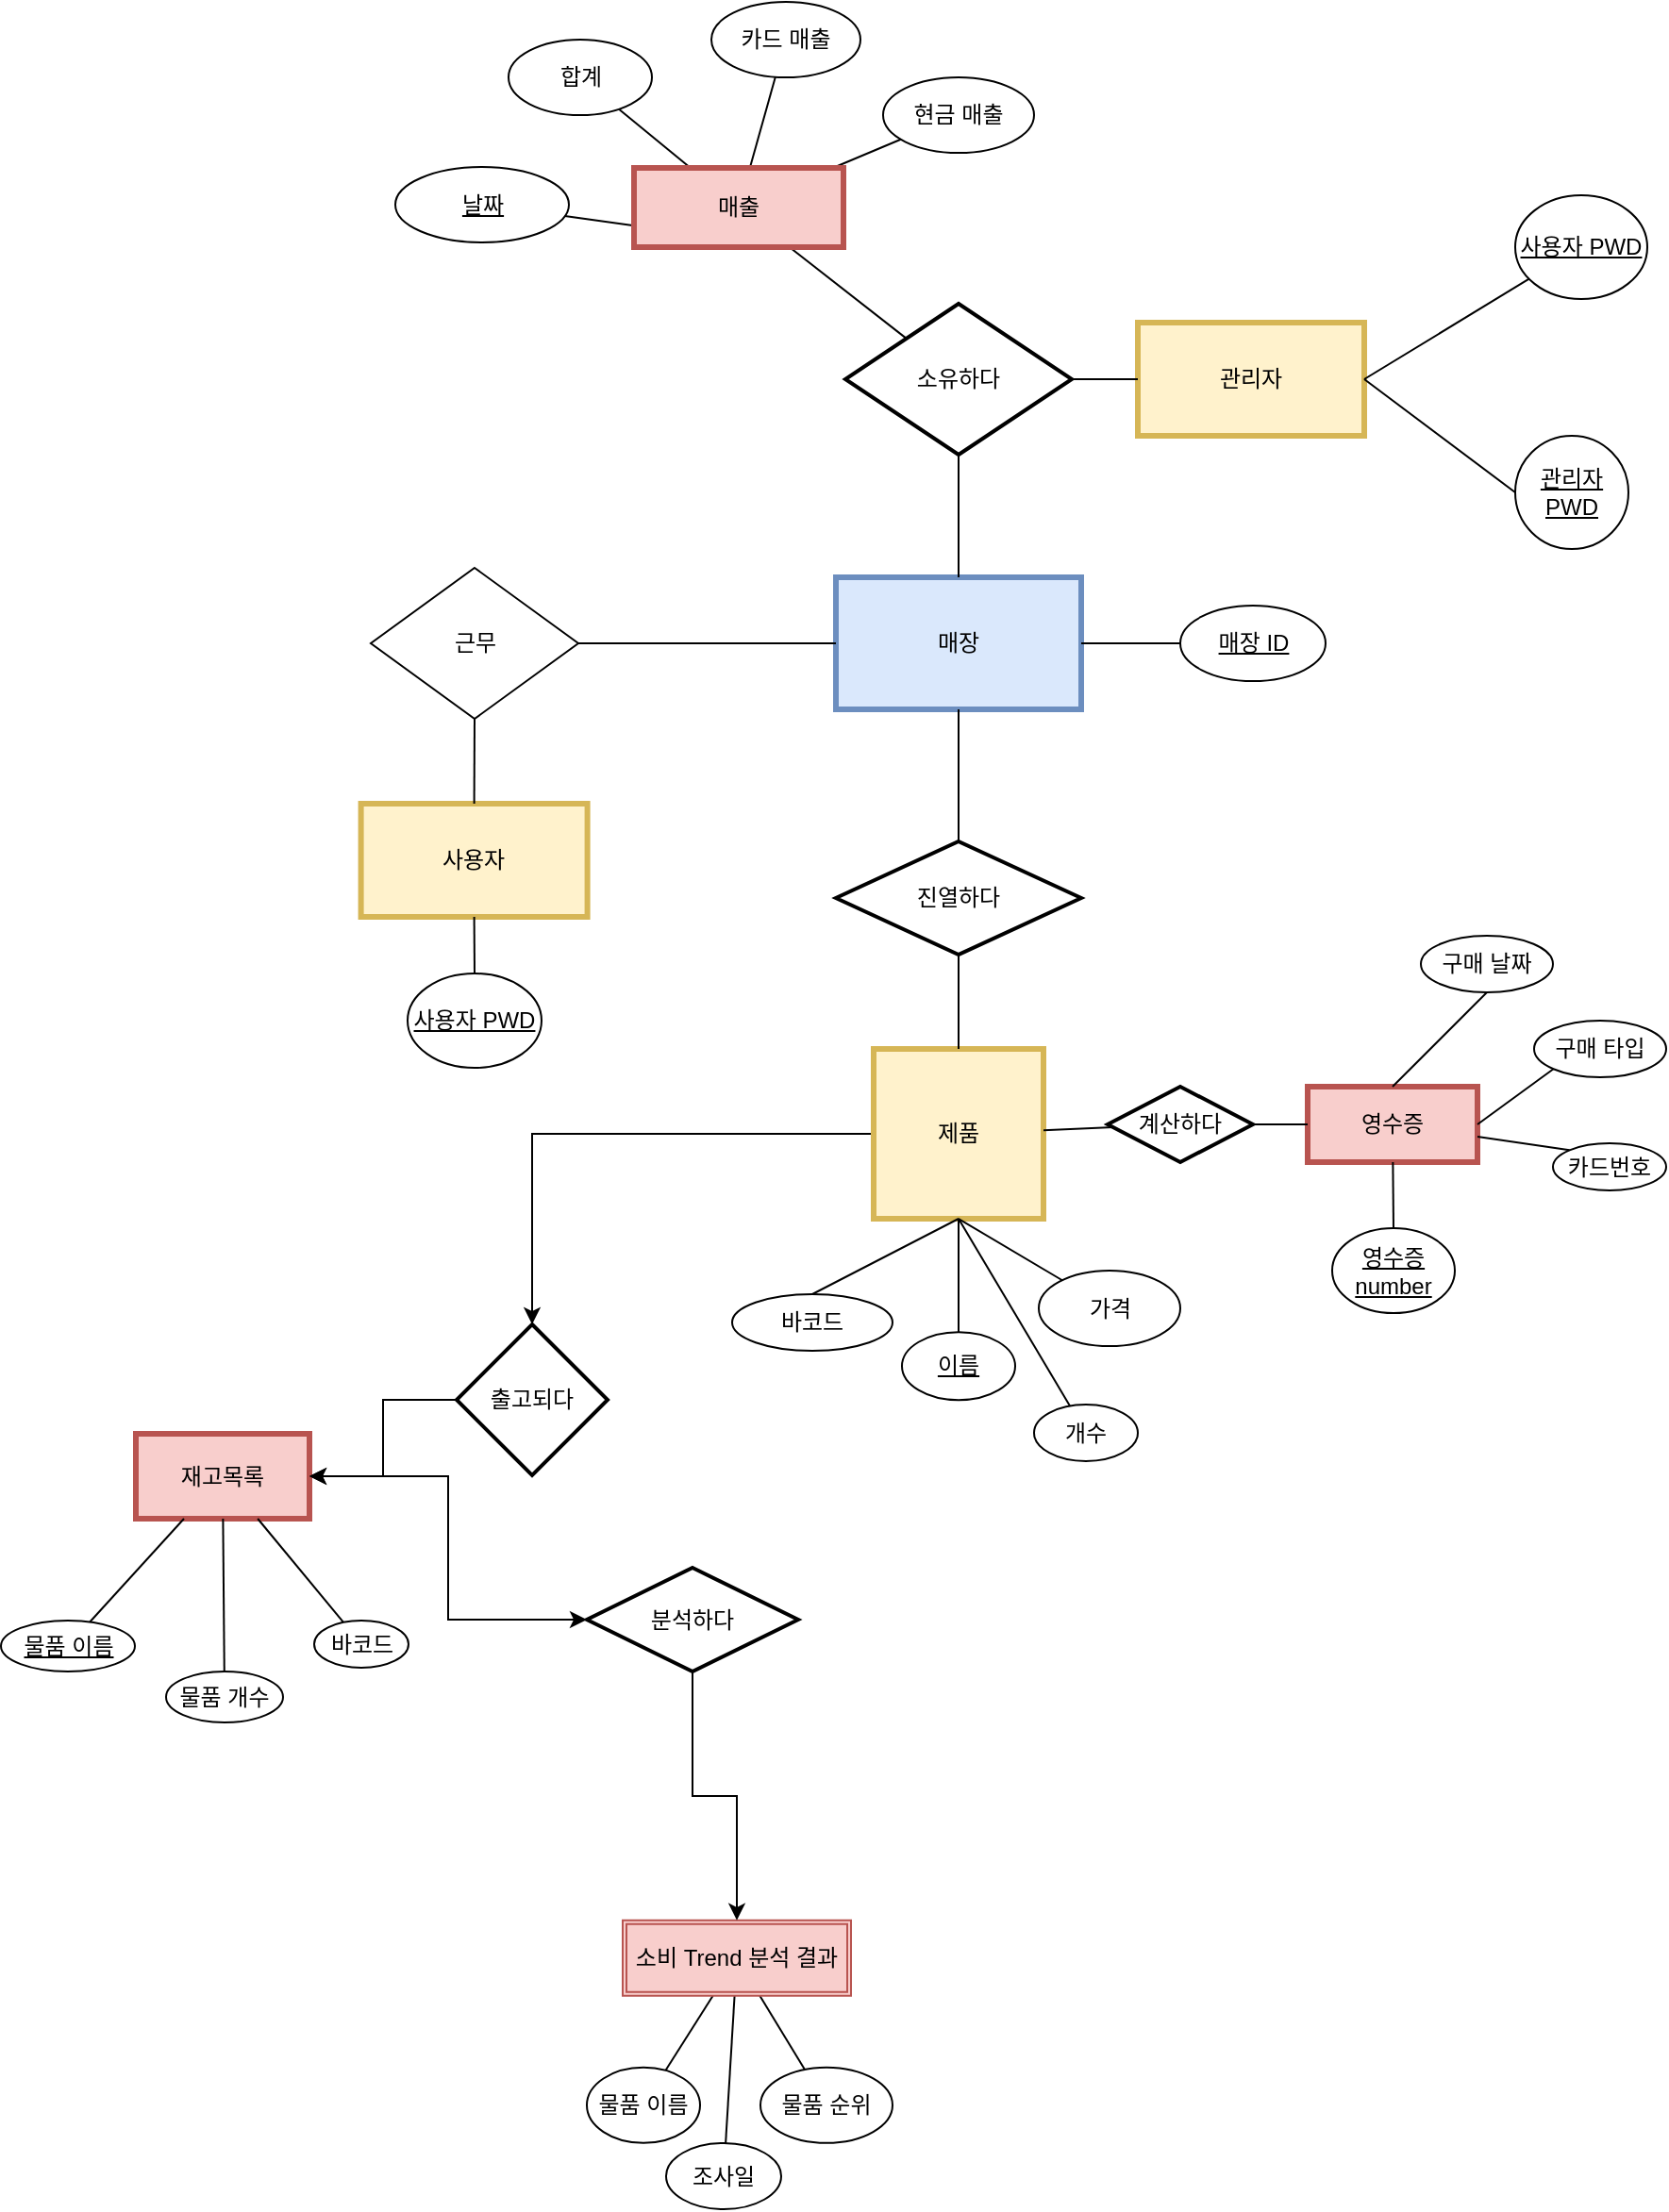 <mxfile version="12.1.0" type="github" pages="1"><diagram id="DC68Ws3p1ZecdeGgAz18" name="Page-1"><mxGraphModel dx="1851" dy="1735" grid="1" gridSize="10" guides="1" tooltips="1" connect="1" arrows="1" fold="1" page="1" pageScale="1" pageWidth="827" pageHeight="1169" math="0" shadow="0"><root><mxCell id="0"/><mxCell id="1" parent="0"/><mxCell id="_1jabwLn_EPvc1wafRVd-1" value="매장" style="rounded=0;whiteSpace=wrap;html=1;strokeWidth=3;fillColor=#dae8fc;strokeColor=#6c8ebf;" parent="1" vertex="1"><mxGeometry x="370" y="230" width="130" height="70" as="geometry"/></mxCell><mxCell id="_1jabwLn_EPvc1wafRVd-2" value="사용자" style="rounded=0;whiteSpace=wrap;html=1;strokeWidth=3;fillColor=#fff2cc;strokeColor=#d6b656;" parent="1" vertex="1"><mxGeometry x="118.3" y="350" width="120" height="60" as="geometry"/></mxCell><mxCell id="_1jabwLn_EPvc1wafRVd-3" value="관리자" style="rounded=0;whiteSpace=wrap;html=1;strokeWidth=3;fillColor=#fff2cc;strokeColor=#d6b656;" parent="1" vertex="1"><mxGeometry x="530" y="95" width="120" height="60" as="geometry"/></mxCell><mxCell id="_1jabwLn_EPvc1wafRVd-4" value="소유하다" style="rhombus;whiteSpace=wrap;html=1;strokeWidth=2;" parent="1" vertex="1"><mxGeometry x="375" y="85" width="120" height="80" as="geometry"/></mxCell><mxCell id="_1jabwLn_EPvc1wafRVd-7" value="근무" style="rhombus;whiteSpace=wrap;html=1;rotation=0;" parent="1" vertex="1"><mxGeometry x="123.5" y="225" width="110" height="80" as="geometry"/></mxCell><mxCell id="_1jabwLn_EPvc1wafRVd-10" value="" style="endArrow=none;html=1;entryX=0;entryY=0.5;entryDx=0;entryDy=0;exitX=1;exitY=0.5;exitDx=0;exitDy=0;" parent="1" source="_1jabwLn_EPvc1wafRVd-7" target="_1jabwLn_EPvc1wafRVd-1" edge="1"><mxGeometry width="50" height="50" relative="1" as="geometry"><mxPoint x="110" y="145" as="sourcePoint"/><mxPoint x="70" y="125" as="targetPoint"/></mxGeometry></mxCell><mxCell id="_1jabwLn_EPvc1wafRVd-11" value="" style="endArrow=none;html=1;entryX=0.5;entryY=1;entryDx=0;entryDy=0;exitX=0.5;exitY=0;exitDx=0;exitDy=0;" parent="1" source="_1jabwLn_EPvc1wafRVd-2" target="_1jabwLn_EPvc1wafRVd-7" edge="1"><mxGeometry width="50" height="50" relative="1" as="geometry"><mxPoint x="40" y="380" as="sourcePoint"/><mxPoint x="90" y="330" as="targetPoint"/></mxGeometry></mxCell><mxCell id="_1jabwLn_EPvc1wafRVd-12" value="" style="endArrow=none;html=1;entryX=0.5;entryY=1;entryDx=0;entryDy=0;exitX=0.5;exitY=0;exitDx=0;exitDy=0;" parent="1" source="_1jabwLn_EPvc1wafRVd-1" target="_1jabwLn_EPvc1wafRVd-4" edge="1"><mxGeometry width="50" height="50" relative="1" as="geometry"><mxPoint x="40" y="380" as="sourcePoint"/><mxPoint x="90" y="330" as="targetPoint"/></mxGeometry></mxCell><mxCell id="_1jabwLn_EPvc1wafRVd-13" value="" style="endArrow=none;html=1;exitX=1;exitY=0.5;exitDx=0;exitDy=0;entryX=0;entryY=0.5;entryDx=0;entryDy=0;" parent="1" source="_1jabwLn_EPvc1wafRVd-4" target="_1jabwLn_EPvc1wafRVd-3" edge="1"><mxGeometry width="50" height="50" relative="1" as="geometry"><mxPoint x="290" y="120" as="sourcePoint"/><mxPoint x="340" y="70" as="targetPoint"/></mxGeometry></mxCell><mxCell id="_1jabwLn_EPvc1wafRVd-14" value="&lt;u&gt;사용자 PWD&lt;/u&gt;" style="ellipse;whiteSpace=wrap;html=1;" parent="1" vertex="1"><mxGeometry x="143" y="440" width="71" height="50" as="geometry"/></mxCell><mxCell id="_1jabwLn_EPvc1wafRVd-15" value="" style="endArrow=none;html=1;entryX=0.5;entryY=1;entryDx=0;entryDy=0;exitX=0.5;exitY=0;exitDx=0;exitDy=0;" parent="1" source="_1jabwLn_EPvc1wafRVd-14" target="_1jabwLn_EPvc1wafRVd-2" edge="1"><mxGeometry width="50" height="50" relative="1" as="geometry"><mxPoint x="40" y="480" as="sourcePoint"/><mxPoint x="90" y="430" as="targetPoint"/></mxGeometry></mxCell><mxCell id="_1jabwLn_EPvc1wafRVd-16" value="" style="endArrow=none;html=1;exitX=1;exitY=0.5;exitDx=0;exitDy=0;" parent="1" source="_1jabwLn_EPvc1wafRVd-3" target="_1jabwLn_EPvc1wafRVd-17" edge="1"><mxGeometry width="50" height="50" relative="1" as="geometry"><mxPoint x="480" y="115" as="sourcePoint"/><mxPoint x="530" y="65" as="targetPoint"/></mxGeometry></mxCell><mxCell id="_1jabwLn_EPvc1wafRVd-17" value="&lt;u&gt;사용자 PWD&lt;/u&gt;" style="ellipse;whiteSpace=wrap;html=1;" parent="1" vertex="1"><mxGeometry x="730" y="27.5" width="70" height="55" as="geometry"/></mxCell><mxCell id="_1jabwLn_EPvc1wafRVd-18" value="&lt;u&gt;관리자 PWD&lt;/u&gt;" style="ellipse;whiteSpace=wrap;html=1;" parent="1" vertex="1"><mxGeometry x="730" y="155" width="60" height="60" as="geometry"/></mxCell><mxCell id="_1jabwLn_EPvc1wafRVd-19" value="" style="endArrow=none;html=1;entryX=1;entryY=0.5;entryDx=0;entryDy=0;exitX=0;exitY=0.5;exitDx=0;exitDy=0;" parent="1" source="_1jabwLn_EPvc1wafRVd-18" target="_1jabwLn_EPvc1wafRVd-3" edge="1"><mxGeometry width="50" height="50" relative="1" as="geometry"><mxPoint x="510" y="120" as="sourcePoint"/><mxPoint x="530" y="120" as="targetPoint"/></mxGeometry></mxCell><mxCell id="_1jabwLn_EPvc1wafRVd-96" style="edgeStyle=orthogonalEdgeStyle;rounded=0;orthogonalLoop=1;jettySize=auto;html=1;" parent="1" source="_1jabwLn_EPvc1wafRVd-20" target="_1jabwLn_EPvc1wafRVd-95" edge="1"><mxGeometry relative="1" as="geometry"/></mxCell><mxCell id="_1jabwLn_EPvc1wafRVd-20" value="제품" style="whiteSpace=wrap;html=1;aspect=fixed;strokeWidth=3;fillColor=#fff2cc;strokeColor=#d6b656;" parent="1" vertex="1"><mxGeometry x="390" y="480" width="90" height="90" as="geometry"/></mxCell><mxCell id="_1jabwLn_EPvc1wafRVd-21" value="" style="endArrow=none;html=1;exitX=0.5;exitY=0;exitDx=0;exitDy=0;" parent="1" source="_1jabwLn_EPvc1wafRVd-22" target="_1jabwLn_EPvc1wafRVd-1" edge="1"><mxGeometry width="50" height="50" relative="1" as="geometry"><mxPoint x="40" y="480" as="sourcePoint"/><mxPoint x="90" y="430" as="targetPoint"/></mxGeometry></mxCell><mxCell id="_1jabwLn_EPvc1wafRVd-22" value="진열하다" style="rhombus;whiteSpace=wrap;html=1;strokeWidth=2;" parent="1" vertex="1"><mxGeometry x="370" y="370" width="130" height="60" as="geometry"/></mxCell><mxCell id="_1jabwLn_EPvc1wafRVd-23" value="" style="endArrow=none;html=1;exitX=0.5;exitY=0;exitDx=0;exitDy=0;" parent="1" source="_1jabwLn_EPvc1wafRVd-20" target="_1jabwLn_EPvc1wafRVd-22" edge="1"><mxGeometry width="50" height="50" relative="1" as="geometry"><mxPoint x="240" y="230" as="sourcePoint"/><mxPoint x="140" y="130" as="targetPoint"/></mxGeometry></mxCell><mxCell id="_1jabwLn_EPvc1wafRVd-24" value="" style="endArrow=none;html=1;entryX=0.5;entryY=1;entryDx=0;entryDy=0;exitX=0.5;exitY=0;exitDx=0;exitDy=0;" parent="1" source="_1jabwLn_EPvc1wafRVd-26" target="_1jabwLn_EPvc1wafRVd-20" edge="1"><mxGeometry width="50" height="50" relative="1" as="geometry"><mxPoint x="260" y="470" as="sourcePoint"/><mxPoint x="310" y="440" as="targetPoint"/></mxGeometry></mxCell><mxCell id="_1jabwLn_EPvc1wafRVd-26" value="바코드" style="ellipse;whiteSpace=wrap;html=1;" parent="1" vertex="1"><mxGeometry x="315" y="610" width="85" height="30" as="geometry"/></mxCell><mxCell id="_1jabwLn_EPvc1wafRVd-30" value="" style="endArrow=none;html=1;entryX=0.5;entryY=1;entryDx=0;entryDy=0;" parent="1" source="_1jabwLn_EPvc1wafRVd-31" target="_1jabwLn_EPvc1wafRVd-20" edge="1"><mxGeometry width="50" height="50" relative="1" as="geometry"><mxPoint x="340" y="480" as="sourcePoint"/><mxPoint x="360" y="450" as="targetPoint"/></mxGeometry></mxCell><mxCell id="_1jabwLn_EPvc1wafRVd-31" value="가격" style="ellipse;whiteSpace=wrap;html=1;" parent="1" vertex="1"><mxGeometry x="477.5" y="597.5" width="75" height="40" as="geometry"/></mxCell><mxCell id="_1jabwLn_EPvc1wafRVd-32" value="" style="endArrow=none;html=1;exitX=0.5;exitY=1;exitDx=0;exitDy=0;" parent="1" source="_1jabwLn_EPvc1wafRVd-20" target="_1jabwLn_EPvc1wafRVd-33" edge="1"><mxGeometry width="50" height="50" relative="1" as="geometry"><mxPoint x="490" y="560" as="sourcePoint"/><mxPoint x="520" y="540" as="targetPoint"/></mxGeometry></mxCell><mxCell id="_1jabwLn_EPvc1wafRVd-33" value="&lt;u&gt;이름&lt;/u&gt;" style="ellipse;whiteSpace=wrap;html=1;" parent="1" vertex="1"><mxGeometry x="405" y="630.1" width="60" height="36" as="geometry"/></mxCell><mxCell id="_1jabwLn_EPvc1wafRVd-34" value="" style="endArrow=none;html=1;" parent="1" source="_1jabwLn_EPvc1wafRVd-35" target="_1jabwLn_EPvc1wafRVd-1" edge="1"><mxGeometry width="50" height="50" relative="1" as="geometry"><mxPoint x="550" y="265" as="sourcePoint"/><mxPoint x="140" y="720" as="targetPoint"/></mxGeometry></mxCell><mxCell id="_1jabwLn_EPvc1wafRVd-35" value="&lt;u&gt;매장 ID&lt;/u&gt;" style="ellipse;whiteSpace=wrap;html=1;" parent="1" vertex="1"><mxGeometry x="552.5" y="245" width="77" height="40" as="geometry"/></mxCell><mxCell id="_1jabwLn_EPvc1wafRVd-37" value="" style="endArrow=none;html=1;entryX=0.5;entryY=1;entryDx=0;entryDy=0;" parent="1" source="_1jabwLn_EPvc1wafRVd-38" target="_1jabwLn_EPvc1wafRVd-20" edge="1"><mxGeometry width="50" height="50" relative="1" as="geometry"><mxPoint x="330" y="549" as="sourcePoint"/><mxPoint x="140" y="720" as="targetPoint"/></mxGeometry></mxCell><mxCell id="_1jabwLn_EPvc1wafRVd-38" value="개수" style="ellipse;whiteSpace=wrap;html=1;" parent="1" vertex="1"><mxGeometry x="475" y="668.5" width="55" height="30" as="geometry"/></mxCell><mxCell id="_1jabwLn_EPvc1wafRVd-39" value="영수증" style="rounded=0;whiteSpace=wrap;html=1;strokeWidth=3;fillColor=#f8cecc;strokeColor=#b85450;" parent="1" vertex="1"><mxGeometry x="620" y="500" width="90" height="40" as="geometry"/></mxCell><mxCell id="_1jabwLn_EPvc1wafRVd-43" value="계산하다" style="rhombus;whiteSpace=wrap;html=1;strokeWidth=2;" parent="1" vertex="1"><mxGeometry x="514" y="500" width="77" height="40" as="geometry"/></mxCell><mxCell id="_1jabwLn_EPvc1wafRVd-44" value="" style="endArrow=none;html=1;" parent="1" source="_1jabwLn_EPvc1wafRVd-20" target="_1jabwLn_EPvc1wafRVd-43" edge="1"><mxGeometry width="50" height="50" relative="1" as="geometry"><mxPoint x="90" y="770" as="sourcePoint"/><mxPoint x="140" y="720" as="targetPoint"/></mxGeometry></mxCell><mxCell id="_1jabwLn_EPvc1wafRVd-45" value="" style="endArrow=none;html=1;" parent="1" source="_1jabwLn_EPvc1wafRVd-43" target="_1jabwLn_EPvc1wafRVd-39" edge="1"><mxGeometry width="50" height="50" relative="1" as="geometry"><mxPoint x="572" y="510" as="sourcePoint"/><mxPoint x="680" y="490" as="targetPoint"/></mxGeometry></mxCell><mxCell id="_1jabwLn_EPvc1wafRVd-46" value="" style="endArrow=none;html=1;exitX=0.5;exitY=0;exitDx=0;exitDy=0;" parent="1" source="_1jabwLn_EPvc1wafRVd-47" target="_1jabwLn_EPvc1wafRVd-39" edge="1"><mxGeometry width="50" height="50" relative="1" as="geometry"><mxPoint x="665" y="580" as="sourcePoint"/><mxPoint x="220" y="720" as="targetPoint"/></mxGeometry></mxCell><mxCell id="_1jabwLn_EPvc1wafRVd-47" value="&lt;u&gt;영수증 number&lt;/u&gt;" style="ellipse;whiteSpace=wrap;html=1;" parent="1" vertex="1"><mxGeometry x="633" y="575" width="65" height="45" as="geometry"/></mxCell><mxCell id="_1jabwLn_EPvc1wafRVd-48" value="구매 날짜" style="ellipse;whiteSpace=wrap;html=1;" parent="1" vertex="1"><mxGeometry x="680" y="420" width="70" height="30" as="geometry"/></mxCell><mxCell id="_1jabwLn_EPvc1wafRVd-49" value="구매 타입" style="ellipse;whiteSpace=wrap;html=1;" parent="1" vertex="1"><mxGeometry x="740" y="465" width="70" height="30" as="geometry"/></mxCell><mxCell id="_1jabwLn_EPvc1wafRVd-50" value="카드번호" style="ellipse;whiteSpace=wrap;html=1;" parent="1" vertex="1"><mxGeometry x="750" y="530" width="60" height="25" as="geometry"/></mxCell><mxCell id="_1jabwLn_EPvc1wafRVd-55" value="" style="endArrow=none;html=1;entryX=0.5;entryY=1;entryDx=0;entryDy=0;exitX=0.5;exitY=0;exitDx=0;exitDy=0;" parent="1" source="_1jabwLn_EPvc1wafRVd-39" target="_1jabwLn_EPvc1wafRVd-48" edge="1"><mxGeometry width="50" height="50" relative="1" as="geometry"><mxPoint x="630" y="480" as="sourcePoint"/><mxPoint x="680" y="430" as="targetPoint"/></mxGeometry></mxCell><mxCell id="_1jabwLn_EPvc1wafRVd-56" value="" style="endArrow=none;html=1;exitX=1;exitY=0.5;exitDx=0;exitDy=0;entryX=0;entryY=1;entryDx=0;entryDy=0;" parent="1" source="_1jabwLn_EPvc1wafRVd-39" target="_1jabwLn_EPvc1wafRVd-49" edge="1"><mxGeometry width="50" height="50" relative="1" as="geometry"><mxPoint x="700" y="550" as="sourcePoint"/><mxPoint x="750" y="500" as="targetPoint"/></mxGeometry></mxCell><mxCell id="_1jabwLn_EPvc1wafRVd-57" value="" style="endArrow=none;html=1;entryX=0;entryY=0;entryDx=0;entryDy=0;" parent="1" source="_1jabwLn_EPvc1wafRVd-39" target="_1jabwLn_EPvc1wafRVd-50" edge="1"><mxGeometry width="50" height="50" relative="1" as="geometry"><mxPoint x="710" y="610" as="sourcePoint"/><mxPoint x="760" y="560" as="targetPoint"/></mxGeometry></mxCell><mxCell id="_1jabwLn_EPvc1wafRVd-104" style="edgeStyle=orthogonalEdgeStyle;rounded=0;orthogonalLoop=1;jettySize=auto;html=1;entryX=0;entryY=0.5;entryDx=0;entryDy=0;" parent="1" source="_1jabwLn_EPvc1wafRVd-60" target="_1jabwLn_EPvc1wafRVd-102" edge="1"><mxGeometry relative="1" as="geometry"/></mxCell><mxCell id="_1jabwLn_EPvc1wafRVd-60" value="재고목록" style="rounded=0;whiteSpace=wrap;html=1;strokeWidth=3;fillColor=#f8cecc;strokeColor=#b85450;" parent="1" vertex="1"><mxGeometry x="-1" y="684" width="92" height="45" as="geometry"/></mxCell><mxCell id="_1jabwLn_EPvc1wafRVd-62" value="물품 개수" style="ellipse;whiteSpace=wrap;html=1;strokeWidth=1;" parent="1" vertex="1"><mxGeometry x="15" y="810" width="62" height="27" as="geometry"/></mxCell><mxCell id="_1jabwLn_EPvc1wafRVd-63" value="바코드" style="ellipse;whiteSpace=wrap;html=1;strokeWidth=1;" parent="1" vertex="1"><mxGeometry x="93.5" y="783" width="50" height="25" as="geometry"/></mxCell><mxCell id="_1jabwLn_EPvc1wafRVd-64" value="&lt;u&gt;물품 이름&lt;/u&gt;" style="ellipse;whiteSpace=wrap;html=1;strokeWidth=1;" parent="1" vertex="1"><mxGeometry x="-72.5" y="783" width="71" height="27" as="geometry"/></mxCell><mxCell id="_1jabwLn_EPvc1wafRVd-65" value="" style="endArrow=none;html=1;" parent="1" source="_1jabwLn_EPvc1wafRVd-64" target="_1jabwLn_EPvc1wafRVd-60" edge="1"><mxGeometry width="50" height="50" relative="1" as="geometry"><mxPoint x="-67.5" y="1270" as="sourcePoint"/><mxPoint x="-17.5" y="1220" as="targetPoint"/></mxGeometry></mxCell><mxCell id="_1jabwLn_EPvc1wafRVd-66" value="" style="endArrow=none;html=1;" parent="1" source="_1jabwLn_EPvc1wafRVd-63" target="_1jabwLn_EPvc1wafRVd-60" edge="1"><mxGeometry width="50" height="50" relative="1" as="geometry"><mxPoint x="110" y="800" as="sourcePoint"/><mxPoint x="82.5" y="590" as="targetPoint"/></mxGeometry></mxCell><mxCell id="_1jabwLn_EPvc1wafRVd-67" value="" style="endArrow=none;html=1;" parent="1" source="_1jabwLn_EPvc1wafRVd-60" target="_1jabwLn_EPvc1wafRVd-62" edge="1"><mxGeometry width="50" height="50" relative="1" as="geometry"><mxPoint x="112.5" y="650" as="sourcePoint"/><mxPoint x="134.253" y="584.385" as="targetPoint"/></mxGeometry></mxCell><mxCell id="_1jabwLn_EPvc1wafRVd-72" value="물품 이름" style="ellipse;whiteSpace=wrap;html=1;strokeWidth=1;" parent="1" vertex="1"><mxGeometry x="238" y="1019.882" width="60" height="40" as="geometry"/></mxCell><mxCell id="_1jabwLn_EPvc1wafRVd-73" value="물품 순위" style="ellipse;whiteSpace=wrap;html=1;strokeWidth=1;" parent="1" vertex="1"><mxGeometry x="330" y="1019.882" width="70" height="40" as="geometry"/></mxCell><mxCell id="_1jabwLn_EPvc1wafRVd-75" value="" style="endArrow=none;html=1;" parent="1" source="_1jabwLn_EPvc1wafRVd-80" target="_1jabwLn_EPvc1wafRVd-72" edge="1"><mxGeometry width="50" height="50" relative="1" as="geometry"><mxPoint x="309.065" y="946.882" as="sourcePoint"/><mxPoint x="313" y="906.882" as="targetPoint"/></mxGeometry></mxCell><mxCell id="_1jabwLn_EPvc1wafRVd-76" value="" style="endArrow=none;html=1;" parent="1" source="_1jabwLn_EPvc1wafRVd-80" target="_1jabwLn_EPvc1wafRVd-73" edge="1"><mxGeometry width="50" height="50" relative="1" as="geometry"><mxPoint x="326.25" y="946.882" as="sourcePoint"/><mxPoint x="353" y="906.882" as="targetPoint"/></mxGeometry></mxCell><mxCell id="_1jabwLn_EPvc1wafRVd-77" value="조사일" style="ellipse;whiteSpace=wrap;html=1;strokeWidth=1;" parent="1" vertex="1"><mxGeometry x="280" y="1060" width="61" height="35" as="geometry"/></mxCell><mxCell id="_1jabwLn_EPvc1wafRVd-78" value="" style="endArrow=none;html=1;" parent="1" source="_1jabwLn_EPvc1wafRVd-80" target="_1jabwLn_EPvc1wafRVd-77" edge="1"><mxGeometry width="50" height="50" relative="1" as="geometry"><mxPoint x="369.256" y="946.882" as="sourcePoint"/><mxPoint x="423" y="936.882" as="targetPoint"/></mxGeometry></mxCell><mxCell id="_1jabwLn_EPvc1wafRVd-80" value="소비 Trend 분석 결과" style="shape=ext;double=1;rounded=0;whiteSpace=wrap;html=1;strokeWidth=1;fillColor=#f8cecc;strokeColor=#b85450;" parent="1" vertex="1"><mxGeometry x="257" y="941.882" width="121" height="40" as="geometry"/></mxCell><mxCell id="_1jabwLn_EPvc1wafRVd-83" value="" style="endArrow=none;html=1;" parent="1" source="_1jabwLn_EPvc1wafRVd-92" target="_1jabwLn_EPvc1wafRVd-4" edge="1"><mxGeometry width="50" height="50" relative="1" as="geometry"><mxPoint x="251.964" y="-55" as="sourcePoint"/><mxPoint x="290" y="-60" as="targetPoint"/></mxGeometry></mxCell><mxCell id="_1jabwLn_EPvc1wafRVd-84" value="&lt;u&gt;날짜&lt;/u&gt;" style="ellipse;whiteSpace=wrap;html=1;strokeWidth=1;" parent="1" vertex="1"><mxGeometry x="136.5" y="12.5" width="92" height="40" as="geometry"/></mxCell><mxCell id="_1jabwLn_EPvc1wafRVd-85" value="합계" style="ellipse;whiteSpace=wrap;html=1;strokeWidth=1;" parent="1" vertex="1"><mxGeometry x="196.5" y="-55" width="76" height="40" as="geometry"/></mxCell><mxCell id="_1jabwLn_EPvc1wafRVd-86" value="카드 매출" style="ellipse;whiteSpace=wrap;html=1;strokeWidth=1;" parent="1" vertex="1"><mxGeometry x="304" y="-75" width="79" height="40" as="geometry"/></mxCell><mxCell id="_1jabwLn_EPvc1wafRVd-87" value="현금 매출" style="ellipse;whiteSpace=wrap;html=1;strokeWidth=1;" parent="1" vertex="1"><mxGeometry x="395" y="-35" width="80" height="40" as="geometry"/></mxCell><mxCell id="_1jabwLn_EPvc1wafRVd-88" value="" style="endArrow=none;html=1;" parent="1" source="_1jabwLn_EPvc1wafRVd-84" edge="1"><mxGeometry width="50" height="50" relative="1" as="geometry"><mxPoint x="224" y="45" as="sourcePoint"/><mxPoint x="273" y="45" as="targetPoint"/></mxGeometry></mxCell><mxCell id="_1jabwLn_EPvc1wafRVd-89" value="" style="endArrow=none;html=1;" parent="1" source="_1jabwLn_EPvc1wafRVd-92" target="_1jabwLn_EPvc1wafRVd-85" edge="1"><mxGeometry width="50" height="50" relative="1" as="geometry"><mxPoint x="283.9" y="5" as="sourcePoint"/><mxPoint x="284" y="-35" as="targetPoint"/></mxGeometry></mxCell><mxCell id="_1jabwLn_EPvc1wafRVd-90" value="" style="endArrow=none;html=1;" parent="1" source="_1jabwLn_EPvc1wafRVd-92" target="_1jabwLn_EPvc1wafRVd-86" edge="1"><mxGeometry width="50" height="50" relative="1" as="geometry"><mxPoint x="326.076" y="5" as="sourcePoint"/><mxPoint x="394" y="-35" as="targetPoint"/></mxGeometry></mxCell><mxCell id="_1jabwLn_EPvc1wafRVd-91" value="" style="endArrow=none;html=1;" parent="1" source="_1jabwLn_EPvc1wafRVd-92" target="_1jabwLn_EPvc1wafRVd-87" edge="1"><mxGeometry width="50" height="50" relative="1" as="geometry"><mxPoint x="363.5" y="13.996" as="sourcePoint"/><mxPoint x="464" y="-15" as="targetPoint"/></mxGeometry></mxCell><mxCell id="_1jabwLn_EPvc1wafRVd-92" value="매출" style="rounded=0;whiteSpace=wrap;html=1;strokeWidth=3;fillColor=#f8cecc;strokeColor=#b85450;" parent="1" vertex="1"><mxGeometry x="263" y="13" width="111" height="42" as="geometry"/></mxCell><mxCell id="_1jabwLn_EPvc1wafRVd-97" value="" style="edgeStyle=orthogonalEdgeStyle;rounded=0;orthogonalLoop=1;jettySize=auto;html=1;" parent="1" source="_1jabwLn_EPvc1wafRVd-95" target="_1jabwLn_EPvc1wafRVd-60" edge="1"><mxGeometry relative="1" as="geometry"/></mxCell><mxCell id="_1jabwLn_EPvc1wafRVd-98" style="edgeStyle=orthogonalEdgeStyle;rounded=0;orthogonalLoop=1;jettySize=auto;html=1;" parent="1" source="_1jabwLn_EPvc1wafRVd-95" target="_1jabwLn_EPvc1wafRVd-60" edge="1"><mxGeometry relative="1" as="geometry"/></mxCell><mxCell id="_1jabwLn_EPvc1wafRVd-95" value="출고되다" style="rhombus;whiteSpace=wrap;html=1;strokeWidth=2;" parent="1" vertex="1"><mxGeometry x="169" y="626" width="80" height="80" as="geometry"/></mxCell><mxCell id="_1jabwLn_EPvc1wafRVd-105" style="edgeStyle=orthogonalEdgeStyle;rounded=0;orthogonalLoop=1;jettySize=auto;html=1;" parent="1" source="_1jabwLn_EPvc1wafRVd-102" target="_1jabwLn_EPvc1wafRVd-80" edge="1"><mxGeometry relative="1" as="geometry"/></mxCell><mxCell id="_1jabwLn_EPvc1wafRVd-102" value="분석하다" style="rhombus;whiteSpace=wrap;html=1;strokeWidth=2;" parent="1" vertex="1"><mxGeometry x="238" y="755" width="112" height="55" as="geometry"/></mxCell></root></mxGraphModel></diagram></mxfile>
